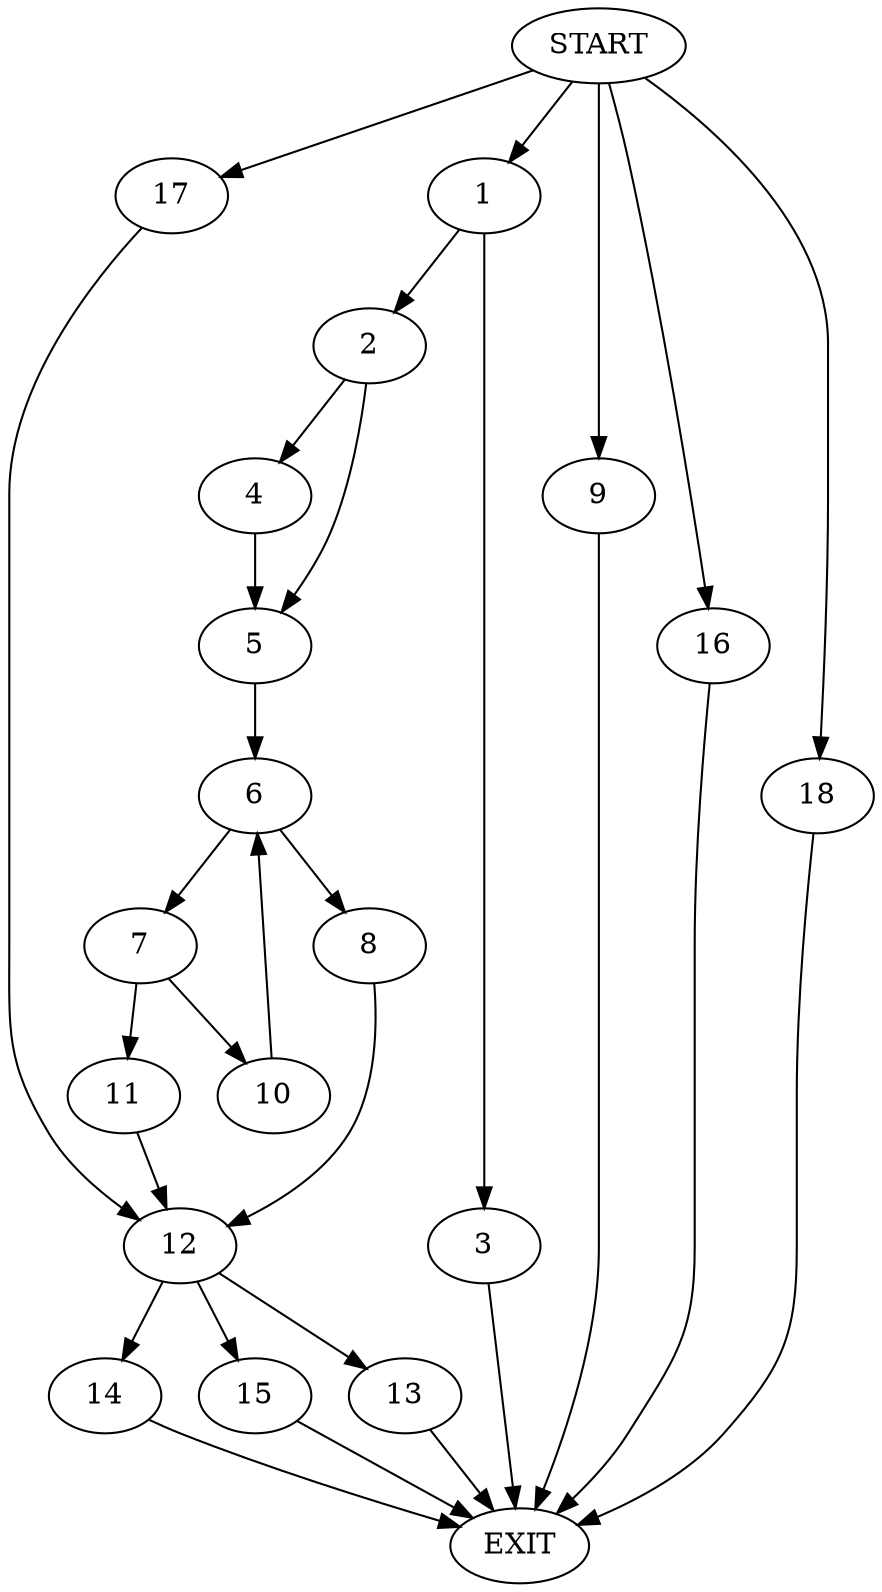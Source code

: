 digraph {
0 [label="START"]
19 [label="EXIT"]
0 -> 1
1 -> 2
1 -> 3
2 -> 4
2 -> 5
3 -> 19
5 -> 6
4 -> 5
6 -> 7
6 -> 8
0 -> 9
9 -> 19
7 -> 10
7 -> 11
8 -> 12
10 -> 6
11 -> 12
12 -> 13
12 -> 14
12 -> 15
15 -> 19
13 -> 19
0 -> 16
16 -> 19
0 -> 17
17 -> 12
14 -> 19
0 -> 18
18 -> 19
}
